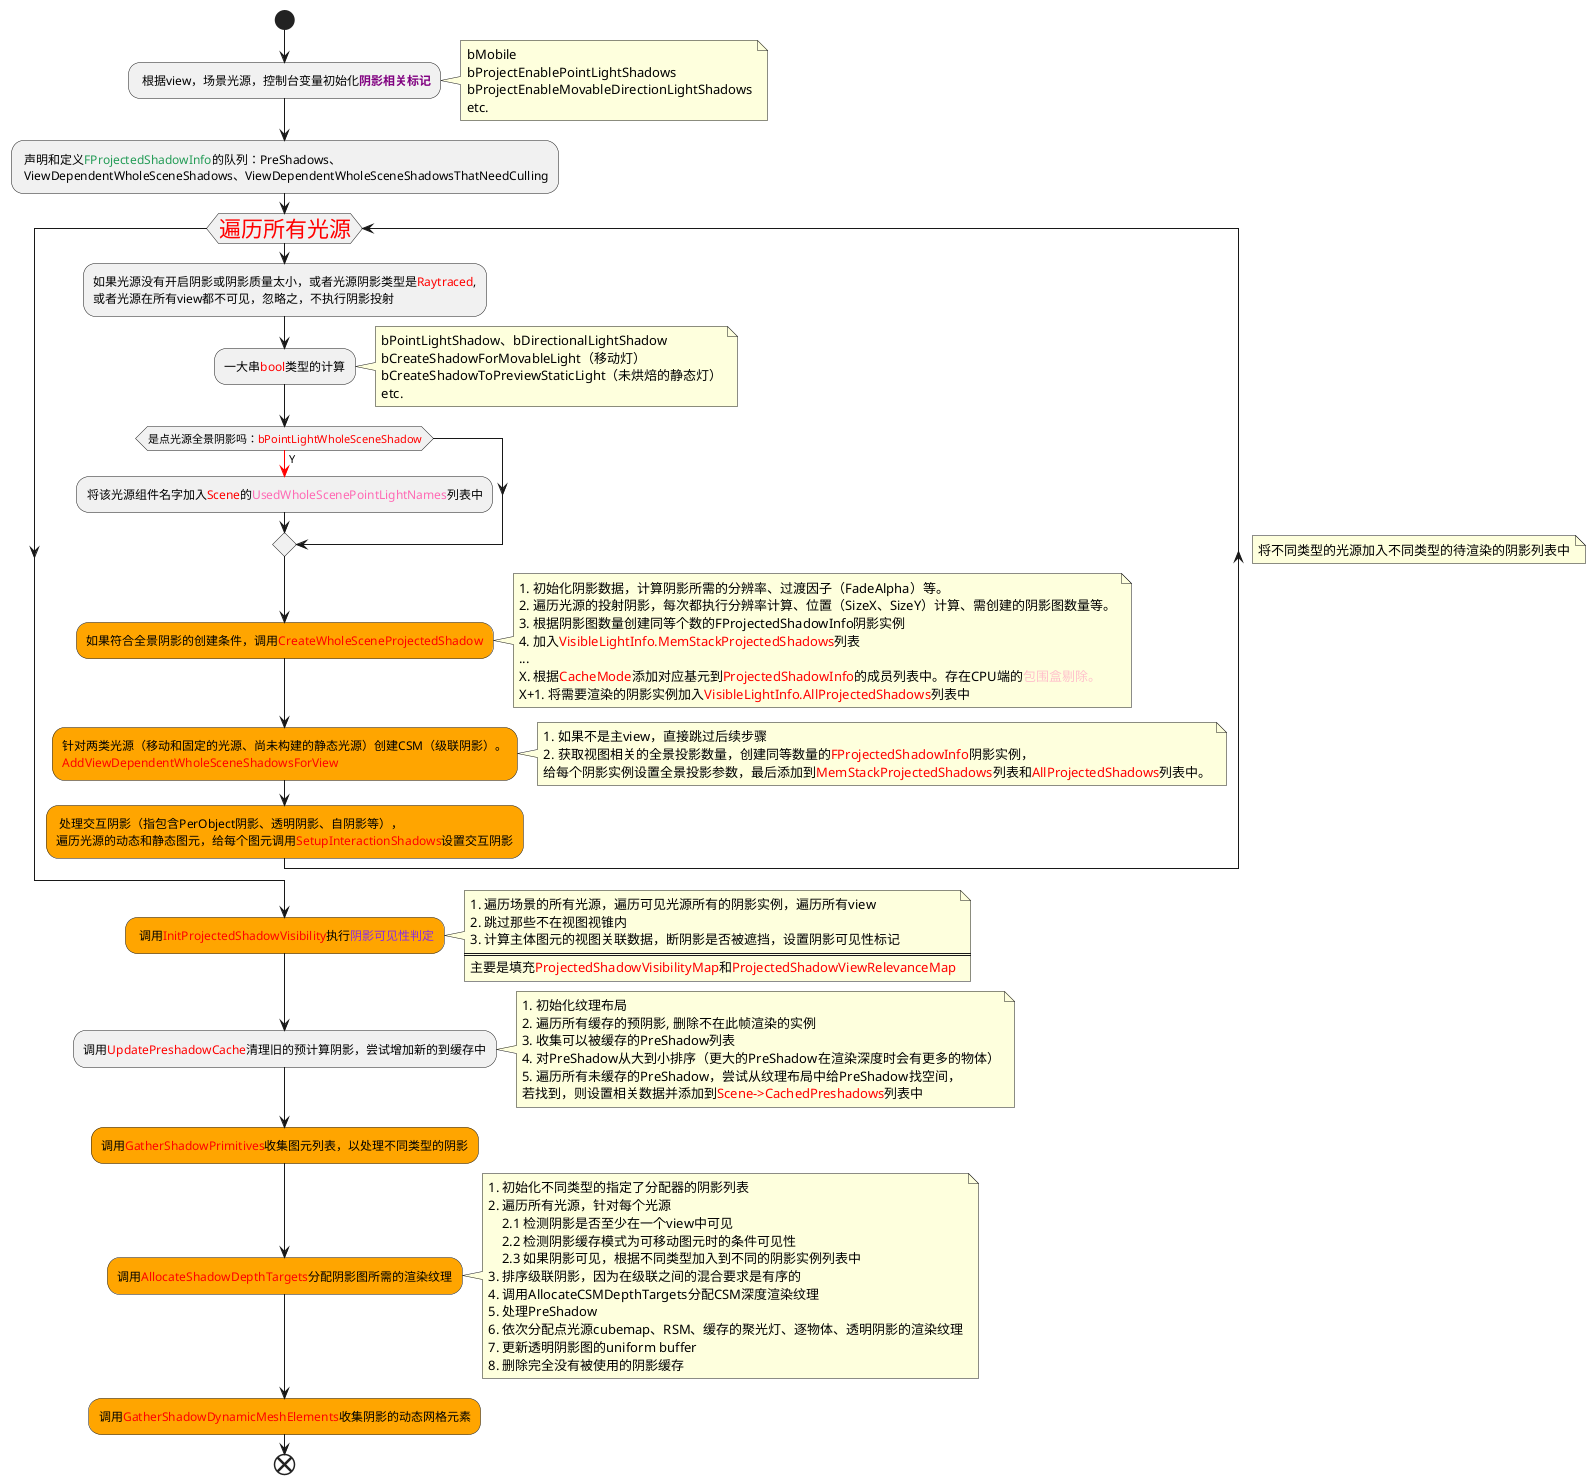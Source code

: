 @startuml InitDynamicShadows
start
: 根据view，场景光源，控制台变量初始化<color:#800080>**阴影相关标记**</color>;
note right
    bMobile
    bProjectEnablePointLightShadows
    bProjectEnableMovableDirectionLightShadows
    etc.
end note

: 声明和定义<color:239B56 >FProjectedShadowInfo</color>的队列：PreShadows、\n ViewDependentWholeSceneShadows、ViewDependentWholeSceneShadowsThatNeedCulling;

while(<color:Red><size:22>遍历所有光源)
note right
    将不同类型的光源加入不同类型的待渲染的阴影列表中
end note

:如果光源没有开启阴影或阴影质量太小，或者光源阴影类型是<color:Red>Raytraced</color>,
或者光源在所有view都不可见，忽略之，不执行阴影投射;

:一大串<color:Red>bool</color>类型的计算;
note right
    bPointLightShadow、bDirectionalLightShadow
    bCreateShadowForMovableLight（移动灯）
    bCreateShadowToPreviewStaticLight（未烘焙的静态灯）
    etc.
end note

if(是点光源全景阴影吗：<color:Red>bPointLightWholeSceneShadow)then
    -[#Red]->Y;
    :将该光源组件名字加入<color:Red>Scene</color>的<color:HotPink>UsedWholeScenePointLightNames</color>列表中;
endif

#Orange:如果符合全景阴影的创建条件，调用<color:Red>CreateWholeSceneProjectedShadow;
note right
    1. 初始化阴影数据，计算阴影所需的分辨率、过渡因子（FadeAlpha）等。
    2. 遍历光源的投射阴影，每次都执行分辨率计算、位置（SizeX、SizeY）计算、需创建的阴影图数量等。
    3. 根据阴影图数量创建同等个数的FProjectedShadowInfo阴影实例
    4. 加入<color:Red>VisibleLightInfo.MemStackProjectedShadows</color>列表
    ...
    X. 根据<color:Red>CacheMode</color>添加对应基元到<color:Red>ProjectedShadowInfo</color>的成员列表中。存在CPU端的<color:Pink>包围盒剔除。
    X+1. 将需要渲染的阴影实例加入<color:Red>VisibleLightInfo.AllProjectedShadows</color>列表中
end note

#Orange:针对两类光源（移动和固定的光源、尚未构建的静态光源）创建CSM（级联阴影）。
<color:Red>AddViewDependentWholeSceneShadowsForView</color>;
note right
    1. 如果不是主view，直接跳过后续步骤
    2. 获取视图相关的全景投影数量，创建同等数量的<color:Red>FProjectedShadowInfo</color>阴影实例，
    给每个阴影实例设置全景投影参数，最后添加到<color:Red>MemStackProjectedShadows</color>列表和<color:Red>AllProjectedShadows</color>列表中。
end note

#Orange: 处理交互阴影（指包含PerObject阴影、透明阴影、自阴影等），
遍历光源的动态和静态图元，给每个图元调用<color:Red>SetupInteractionShadows</color>设置交互阴影;
endwhile

#Orange: 调用<color:Red>InitProjectedShadowVisibility</color>执行<color:BlueViolet>阴影可见性判定;
note right
    1. 遍历场景的所有光源，遍历可见光源所有的阴影实例，遍历所有view
    2. 跳过那些不在视图视锥内
    3. 计算主体图元的视图关联数据，断阴影是否被遮挡，设置阴影可见性标记
    =====================================
    主要是填充<color:Red>ProjectedShadowVisibilityMap</color>和<color:Red>ProjectedShadowViewRelevanceMap
end note

:调用<color:Red>UpdatePreshadowCache</color>清理旧的预计算阴影，尝试增加新的到缓存中;
note right
    1. 初始化纹理布局
    2. 遍历所有缓存的预阴影, 删除不在此帧渲染的实例
    3. 收集可以被缓存的PreShadow列表
    4. 对PreShadow从大到小排序（更大的PreShadow在渲染深度时会有更多的物体）
    5. 遍历所有未缓存的PreShadow，尝试从纹理布局中给PreShadow找空间，
    若找到，则设置相关数据并添加到<color:Red>Scene->CachedPreshadows</color>列表中
end note

#Orange:调用<Color:Red>GatherShadowPrimitives</color>收集图元列表，以处理不同类型的阴影;

#Orange:调用<color:Red>AllocateShadowDepthTargets</color>分配阴影图所需的渲染纹理; 
note right
    1. 初始化不同类型的指定了分配器的阴影列表
    2. 遍历所有光源，针对每个光源
        2.1 检测阴影是否至少在一个view中可见
        2.2 检测阴影缓存模式为可移动图元时的条件可见性
        2.3 如果阴影可见，根据不同类型加入到不同的阴影实例列表中
    3. 排序级联阴影，因为在级联之间的混合要求是有序的
    4. 调用AllocateCSMDepthTargets分配CSM深度渲染纹理
    5. 处理PreShadow
    6. 依次分配点光源cubemap、RSM、缓存的聚光灯、逐物体、透明阴影的渲染纹理
    7. 更新透明阴影图的uniform buffer
    8. 删除完全没有被使用的阴影缓存     
end note

#Orange:调用<color:Red>GatherShadowDynamicMeshElements</color>收集阴影的动态网格元素;


end
@enduml 